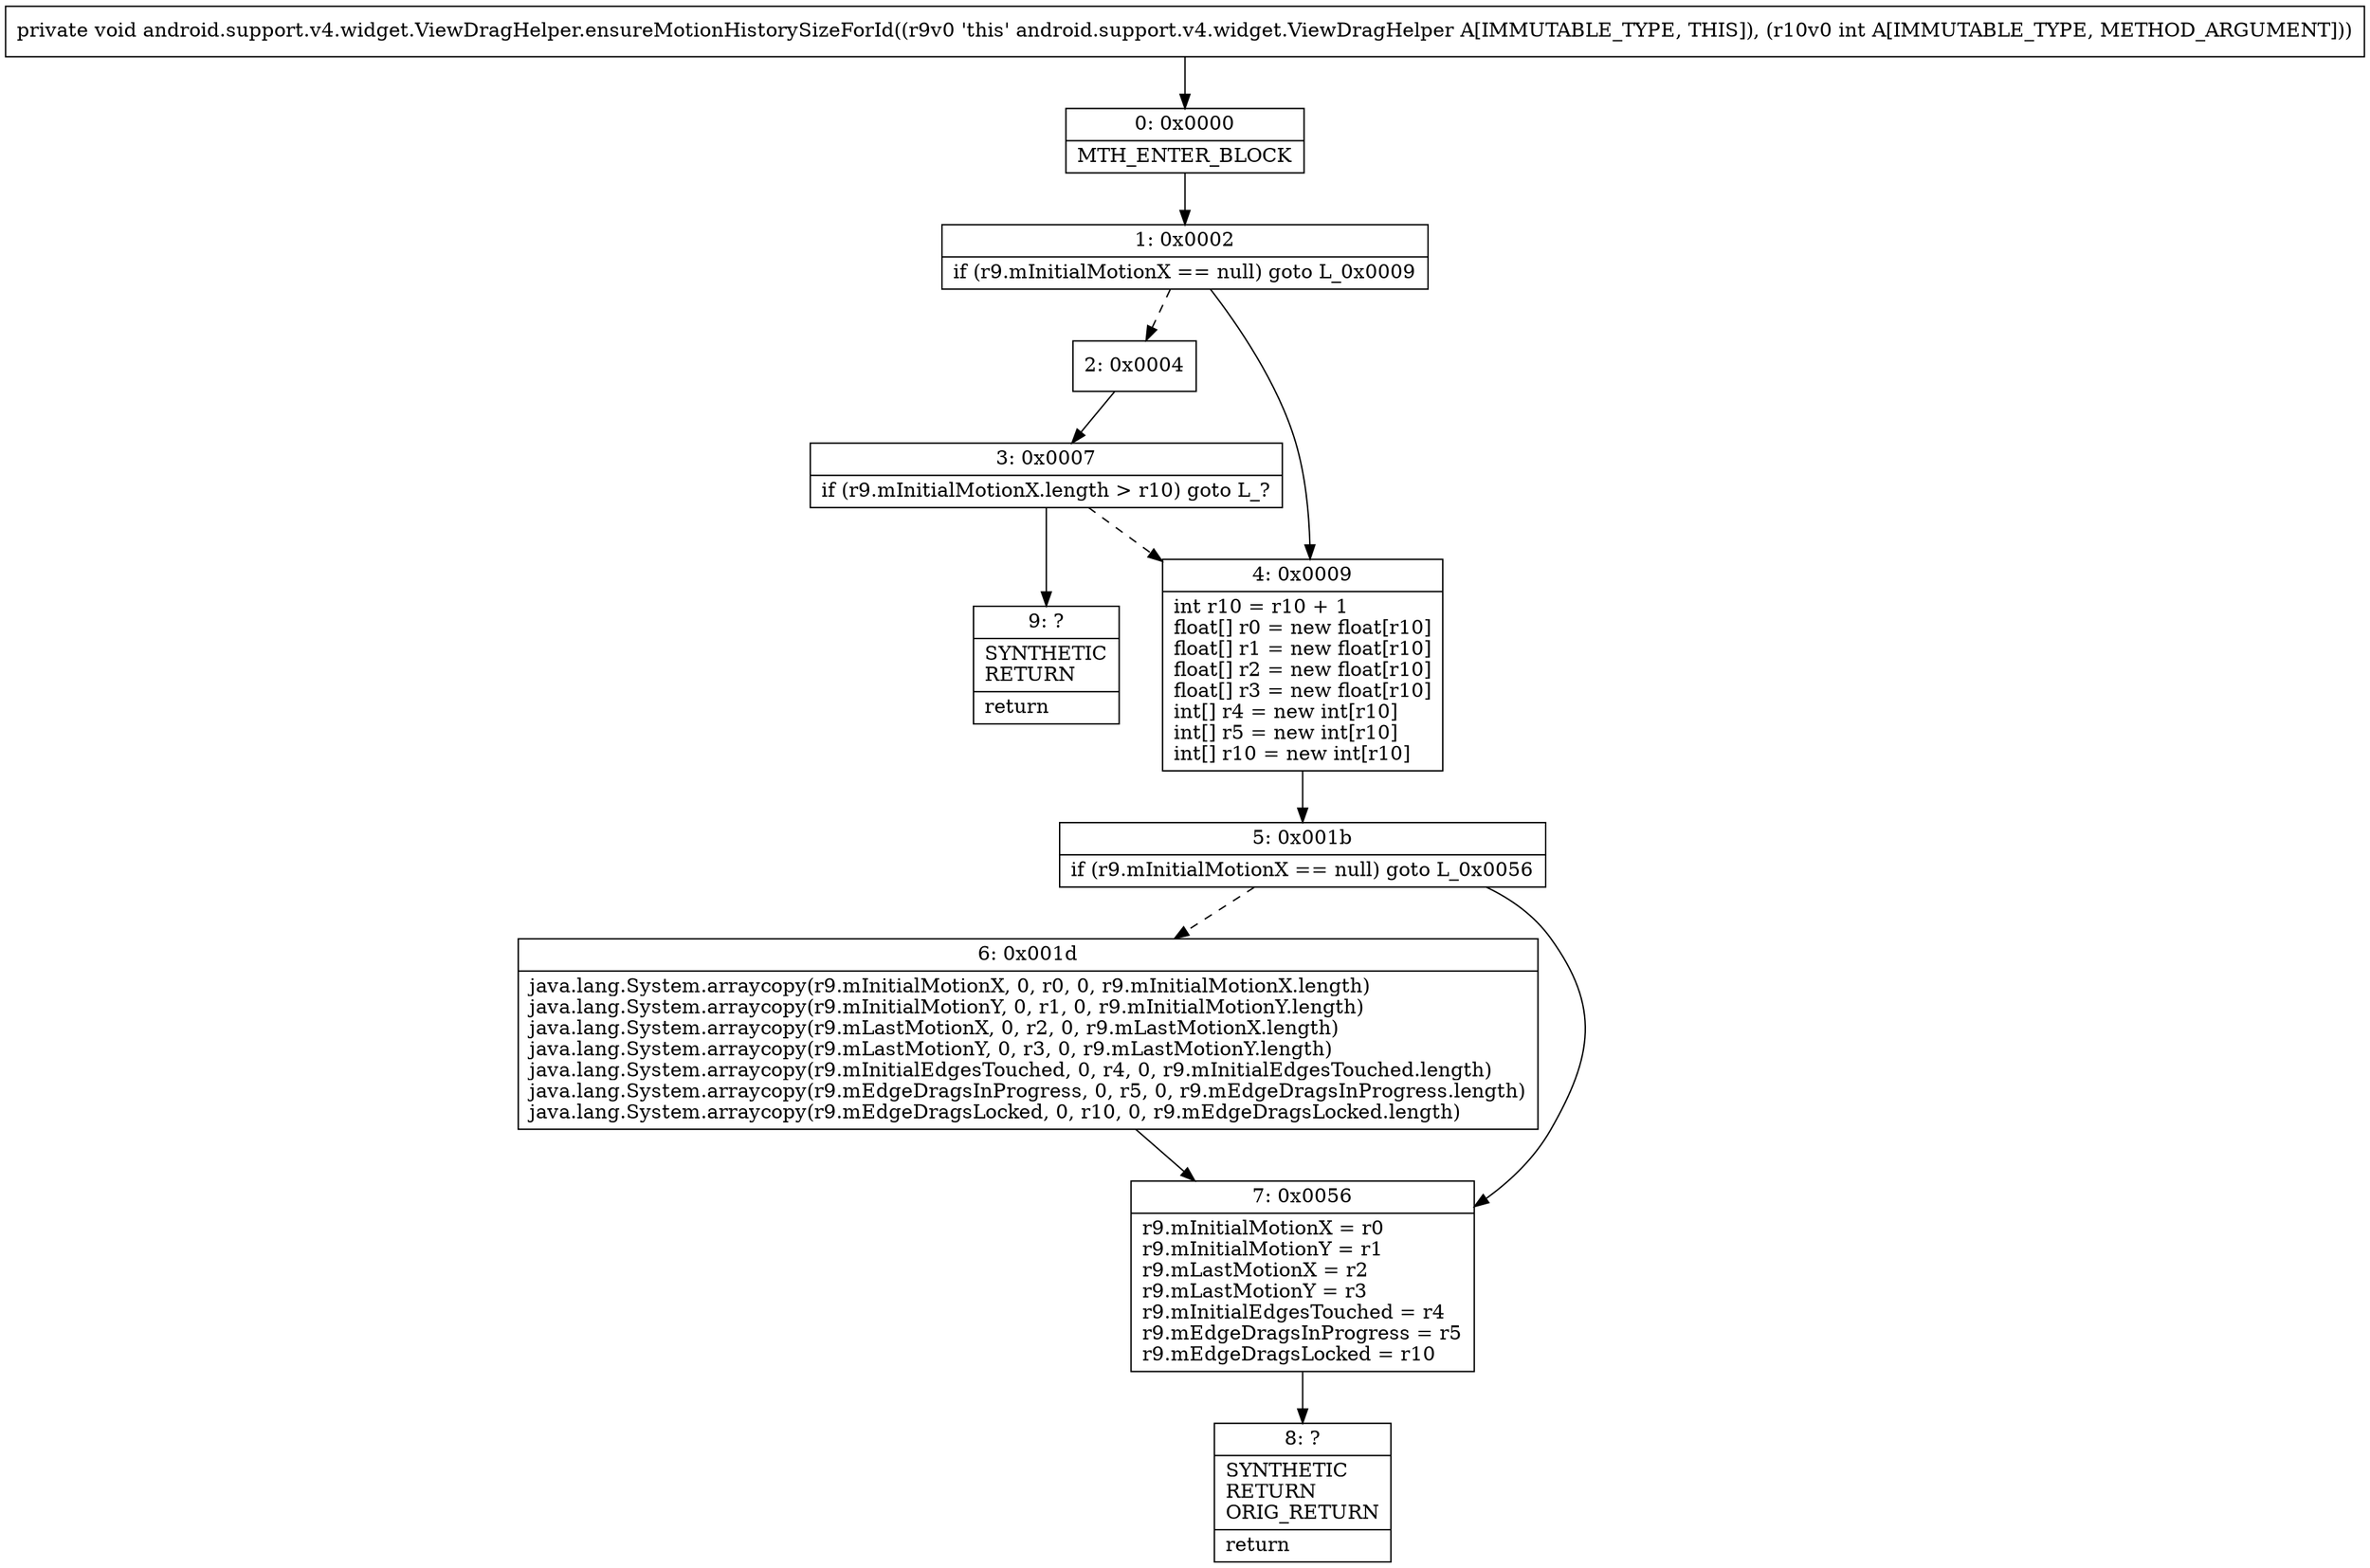 digraph "CFG forandroid.support.v4.widget.ViewDragHelper.ensureMotionHistorySizeForId(I)V" {
Node_0 [shape=record,label="{0\:\ 0x0000|MTH_ENTER_BLOCK\l}"];
Node_1 [shape=record,label="{1\:\ 0x0002|if (r9.mInitialMotionX == null) goto L_0x0009\l}"];
Node_2 [shape=record,label="{2\:\ 0x0004}"];
Node_3 [shape=record,label="{3\:\ 0x0007|if (r9.mInitialMotionX.length \> r10) goto L_?\l}"];
Node_4 [shape=record,label="{4\:\ 0x0009|int r10 = r10 + 1\lfloat[] r0 = new float[r10]\lfloat[] r1 = new float[r10]\lfloat[] r2 = new float[r10]\lfloat[] r3 = new float[r10]\lint[] r4 = new int[r10]\lint[] r5 = new int[r10]\lint[] r10 = new int[r10]\l}"];
Node_5 [shape=record,label="{5\:\ 0x001b|if (r9.mInitialMotionX == null) goto L_0x0056\l}"];
Node_6 [shape=record,label="{6\:\ 0x001d|java.lang.System.arraycopy(r9.mInitialMotionX, 0, r0, 0, r9.mInitialMotionX.length)\ljava.lang.System.arraycopy(r9.mInitialMotionY, 0, r1, 0, r9.mInitialMotionY.length)\ljava.lang.System.arraycopy(r9.mLastMotionX, 0, r2, 0, r9.mLastMotionX.length)\ljava.lang.System.arraycopy(r9.mLastMotionY, 0, r3, 0, r9.mLastMotionY.length)\ljava.lang.System.arraycopy(r9.mInitialEdgesTouched, 0, r4, 0, r9.mInitialEdgesTouched.length)\ljava.lang.System.arraycopy(r9.mEdgeDragsInProgress, 0, r5, 0, r9.mEdgeDragsInProgress.length)\ljava.lang.System.arraycopy(r9.mEdgeDragsLocked, 0, r10, 0, r9.mEdgeDragsLocked.length)\l}"];
Node_7 [shape=record,label="{7\:\ 0x0056|r9.mInitialMotionX = r0\lr9.mInitialMotionY = r1\lr9.mLastMotionX = r2\lr9.mLastMotionY = r3\lr9.mInitialEdgesTouched = r4\lr9.mEdgeDragsInProgress = r5\lr9.mEdgeDragsLocked = r10\l}"];
Node_8 [shape=record,label="{8\:\ ?|SYNTHETIC\lRETURN\lORIG_RETURN\l|return\l}"];
Node_9 [shape=record,label="{9\:\ ?|SYNTHETIC\lRETURN\l|return\l}"];
MethodNode[shape=record,label="{private void android.support.v4.widget.ViewDragHelper.ensureMotionHistorySizeForId((r9v0 'this' android.support.v4.widget.ViewDragHelper A[IMMUTABLE_TYPE, THIS]), (r10v0 int A[IMMUTABLE_TYPE, METHOD_ARGUMENT])) }"];
MethodNode -> Node_0;
Node_0 -> Node_1;
Node_1 -> Node_2[style=dashed];
Node_1 -> Node_4;
Node_2 -> Node_3;
Node_3 -> Node_4[style=dashed];
Node_3 -> Node_9;
Node_4 -> Node_5;
Node_5 -> Node_6[style=dashed];
Node_5 -> Node_7;
Node_6 -> Node_7;
Node_7 -> Node_8;
}

